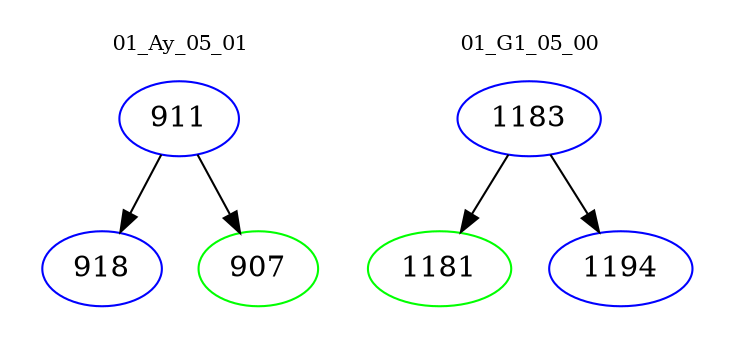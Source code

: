 digraph{
subgraph cluster_0 {
color = white
label = "01_Ay_05_01";
fontsize=10;
T0_911 [label="911", color="blue"]
T0_911 -> T0_918 [color="black"]
T0_918 [label="918", color="blue"]
T0_911 -> T0_907 [color="black"]
T0_907 [label="907", color="green"]
}
subgraph cluster_1 {
color = white
label = "01_G1_05_00";
fontsize=10;
T1_1183 [label="1183", color="blue"]
T1_1183 -> T1_1181 [color="black"]
T1_1181 [label="1181", color="green"]
T1_1183 -> T1_1194 [color="black"]
T1_1194 [label="1194", color="blue"]
}
}
